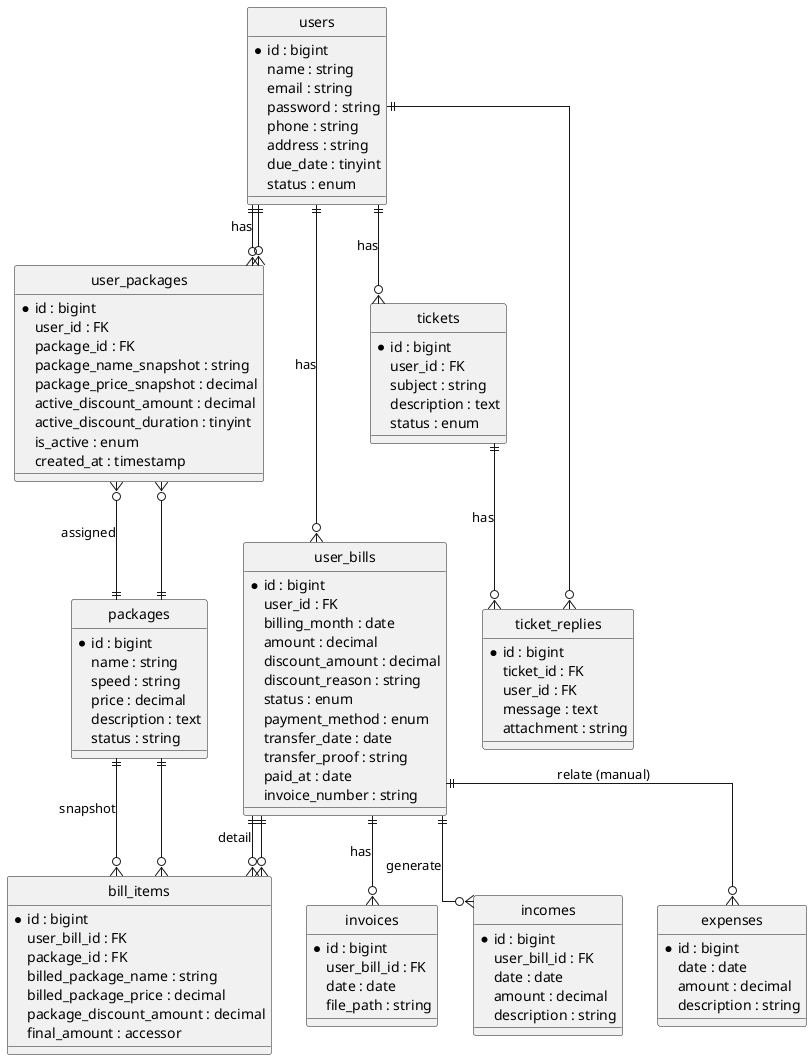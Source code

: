 @startuml
' Gunakan skinparam biar lebih bersih
hide circle
skinparam linetype ortho

entity users {
    *id : bigint
    name : string
    email : string
    password : string
    phone : string
    address : string
    due_date : tinyint
    status : enum
}

entity packages {
    *id : bigint
    name : string
    speed : string
    price : decimal
    description : text
    status : string
}

entity user_packages {
    *id : bigint
    user_id : FK
    package_id : FK
    package_name_snapshot : string
    package_price_snapshot : decimal
    active_discount_amount : decimal
    active_discount_duration : tinyint
    is_active : enum
    created_at : timestamp
}

entity user_bills {
    *id : bigint
    user_id : FK
    billing_month : date
    amount : decimal
    discount_amount : decimal
    discount_reason : string
    status : enum
    payment_method : enum
    transfer_date : date
    transfer_proof : string
    paid_at : date
    invoice_number : string
}

entity bill_items {
    *id : bigint
    user_bill_id : FK
    package_id : FK
    billed_package_name : string
    billed_package_price : decimal
    package_discount_amount : decimal
    final_amount : accessor
}

entity invoices {
    *id : bigint
    user_bill_id : FK
    date : date
    file_path : string
}

entity incomes {
    *id : bigint
    user_bill_id : FK
    date : date
    amount : decimal
    description : string
}

entity expenses {
    *id : bigint
    date : date
    amount : decimal
    description : string
}

entity tickets {
    *id : bigint
    user_id : FK
    subject : string
    description : text
    status : enum
}

entity ticket_replies {
    *id : bigint
    ticket_id : FK
    user_id : FK
    message : text
    attachment : string
}

' === RELATIONSHIPS ===

users ||--o{ user_packages : has
users ||--o{ user_bills : has
users ||--o{ tickets : has
packages ||--o{ user_packages : assigned
packages ||--o{ bill_items : snapshot
user_packages }o--|| packages
user_packages }o--|| users

user_bills ||--o{ bill_items : detail
user_bills ||--o{ invoices : has
user_bills ||--o{ incomes : generate
user_bills ||--o{ expenses : relate (manual)
user_bills ||--o{ bill_items
bill_items }o--|| packages

tickets ||--o{ ticket_replies : has
ticket_replies }o--|| users

@enduml
